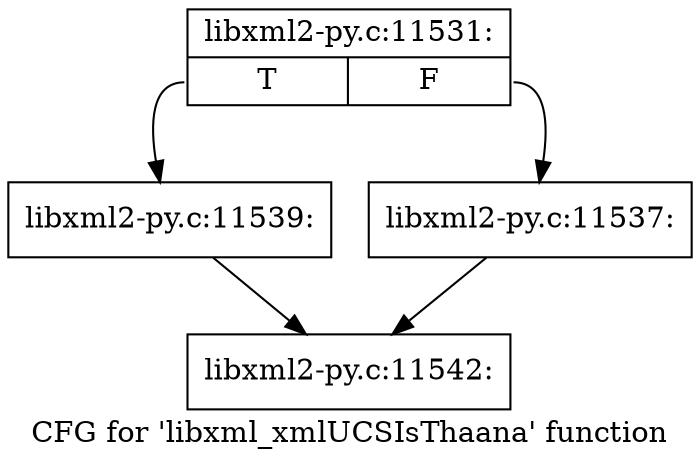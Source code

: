 digraph "CFG for 'libxml_xmlUCSIsThaana' function" {
	label="CFG for 'libxml_xmlUCSIsThaana' function";

	Node0x465a2c0 [shape=record,label="{libxml2-py.c:11531:|{<s0>T|<s1>F}}"];
	Node0x465a2c0:s0 -> Node0x465d170;
	Node0x465a2c0:s1 -> Node0x465d120;
	Node0x465d120 [shape=record,label="{libxml2-py.c:11537:}"];
	Node0x465d120 -> Node0x465bd80;
	Node0x465d170 [shape=record,label="{libxml2-py.c:11539:}"];
	Node0x465d170 -> Node0x465bd80;
	Node0x465bd80 [shape=record,label="{libxml2-py.c:11542:}"];
}
